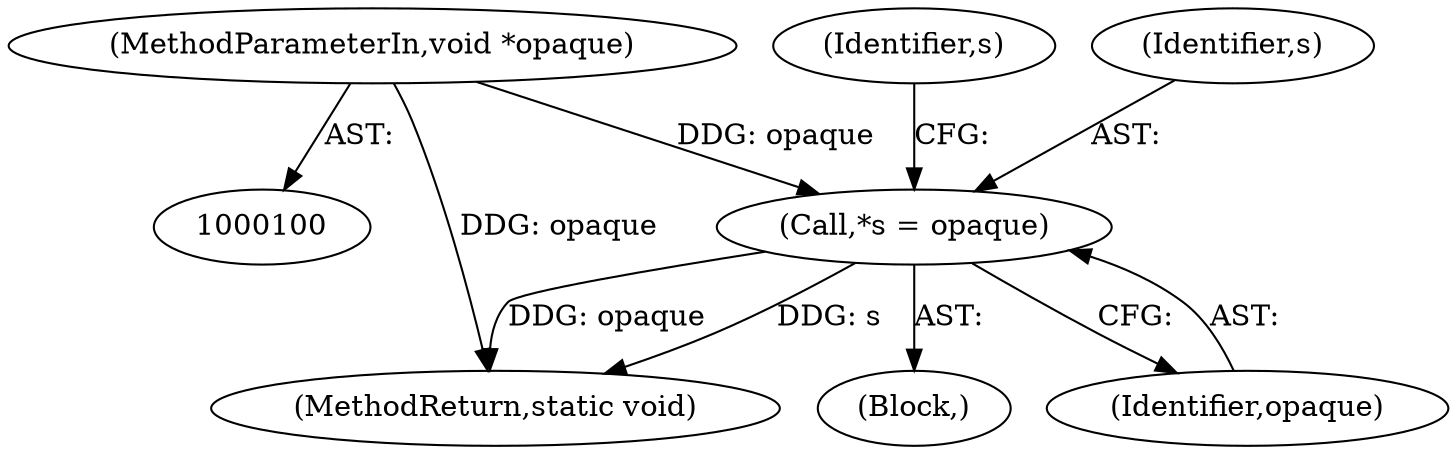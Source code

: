 digraph "0_qemu_7285477ab11831b1cf56e45878a89170dd06d9b9_0@pointer" {
"1000101" [label="(MethodParameterIn,void *opaque)"];
"1000104" [label="(Call,*s = opaque)"];
"1000104" [label="(Call,*s = opaque)"];
"1000187" [label="(MethodReturn,static void)"];
"1000102" [label="(Block,)"];
"1000101" [label="(MethodParameterIn,void *opaque)"];
"1000111" [label="(Identifier,s)"];
"1000105" [label="(Identifier,s)"];
"1000106" [label="(Identifier,opaque)"];
"1000101" -> "1000100"  [label="AST: "];
"1000101" -> "1000187"  [label="DDG: opaque"];
"1000101" -> "1000104"  [label="DDG: opaque"];
"1000104" -> "1000102"  [label="AST: "];
"1000104" -> "1000106"  [label="CFG: "];
"1000105" -> "1000104"  [label="AST: "];
"1000106" -> "1000104"  [label="AST: "];
"1000111" -> "1000104"  [label="CFG: "];
"1000104" -> "1000187"  [label="DDG: s"];
"1000104" -> "1000187"  [label="DDG: opaque"];
}

